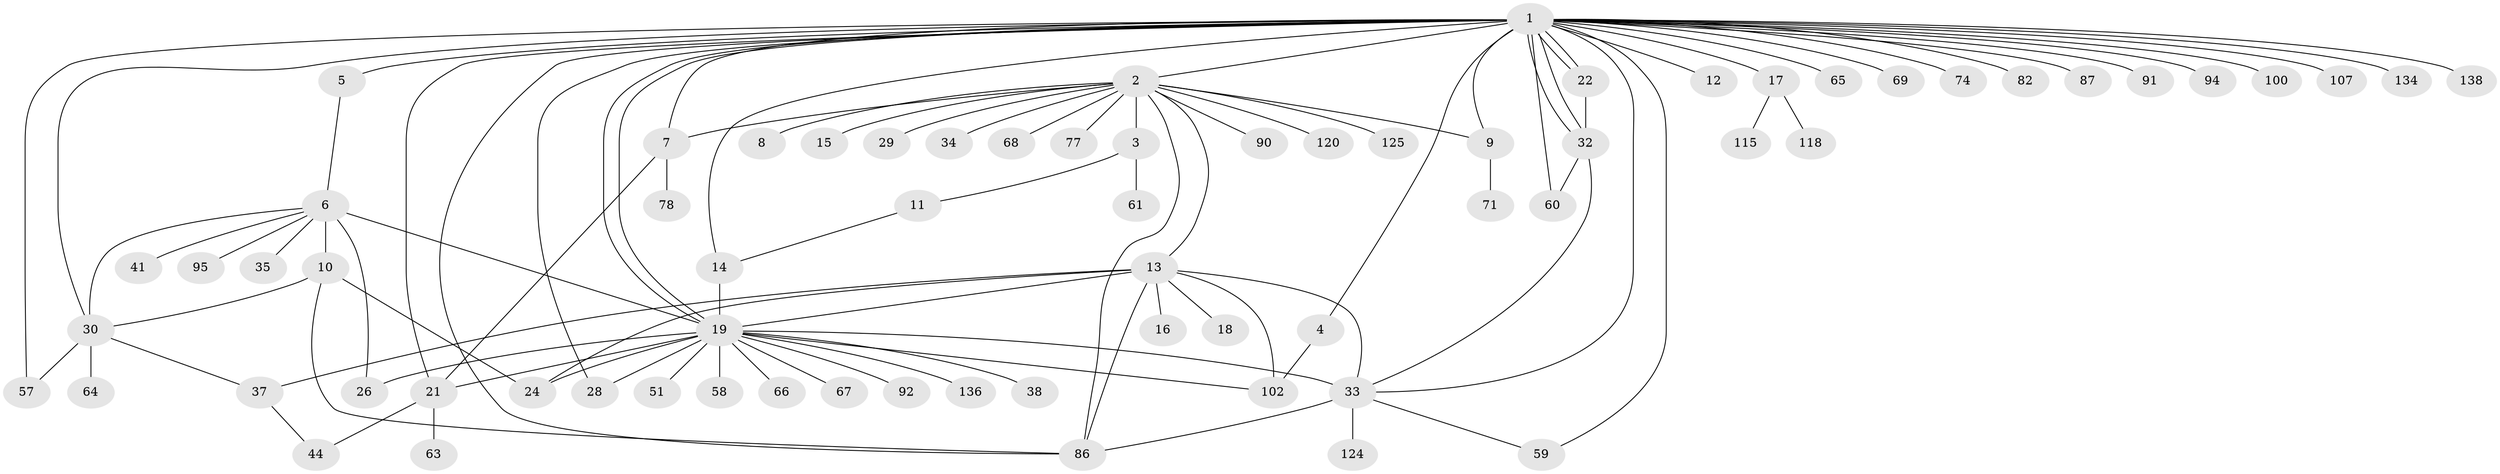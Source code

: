 // original degree distribution, {38: 0.007142857142857143, 15: 0.007142857142857143, 3: 0.10714285714285714, 2: 0.21428571428571427, 9: 0.02142857142857143, 4: 0.03571428571428571, 1: 0.5428571428571428, 13: 0.007142857142857143, 5: 0.02857142857142857, 12: 0.007142857142857143, 22: 0.007142857142857143, 10: 0.007142857142857143, 6: 0.007142857142857143}
// Generated by graph-tools (version 1.1) at 2025/14/03/09/25 04:14:48]
// undirected, 70 vertices, 101 edges
graph export_dot {
graph [start="1"]
  node [color=gray90,style=filled];
  1;
  2;
  3;
  4 [super="+132"];
  5;
  6;
  7;
  8;
  9;
  10;
  11;
  12 [super="+39"];
  13 [super="+70+113+122+97+108+49+55"];
  14 [super="+27+117+25"];
  15;
  16;
  17 [super="+42+83"];
  18;
  19 [super="+76+20+23"];
  21 [super="+110+116+109+52"];
  22;
  24 [super="+137"];
  26 [super="+135+53"];
  28;
  29;
  30 [super="+99+139+93+31+50"];
  32 [super="+96"];
  33 [super="+36+79"];
  34;
  35 [super="+104"];
  37;
  38;
  41;
  44;
  51;
  57 [super="+88+112"];
  58;
  59;
  60;
  61;
  63;
  64;
  65;
  66 [super="+84"];
  67;
  68 [super="+89"];
  69;
  71;
  74;
  77;
  78;
  82;
  86 [super="+130+121+126"];
  87;
  90;
  91;
  92;
  94;
  95;
  100;
  102 [super="+106"];
  107 [super="+114"];
  115;
  118;
  120;
  124;
  125 [super="+131"];
  134;
  136;
  138;
  1 -- 2;
  1 -- 4;
  1 -- 5;
  1 -- 7;
  1 -- 9;
  1 -- 12;
  1 -- 17;
  1 -- 19 [weight=4];
  1 -- 19;
  1 -- 21;
  1 -- 22;
  1 -- 22;
  1 -- 28;
  1 -- 32;
  1 -- 32;
  1 -- 59;
  1 -- 60;
  1 -- 65;
  1 -- 69;
  1 -- 74;
  1 -- 82;
  1 -- 86;
  1 -- 87;
  1 -- 91;
  1 -- 94;
  1 -- 100;
  1 -- 107;
  1 -- 134;
  1 -- 138;
  1 -- 30;
  1 -- 57;
  1 -- 33;
  1 -- 14;
  2 -- 3;
  2 -- 7;
  2 -- 8;
  2 -- 9;
  2 -- 13;
  2 -- 15;
  2 -- 29;
  2 -- 34;
  2 -- 68;
  2 -- 77;
  2 -- 90;
  2 -- 120;
  2 -- 125;
  2 -- 86;
  3 -- 11;
  3 -- 61;
  4 -- 102;
  5 -- 6;
  6 -- 10;
  6 -- 26;
  6 -- 30;
  6 -- 35;
  6 -- 41;
  6 -- 95;
  6 -- 19 [weight=2];
  7 -- 21;
  7 -- 78;
  9 -- 71;
  10 -- 24;
  10 -- 30;
  10 -- 86;
  11 -- 14;
  13 -- 16;
  13 -- 18;
  13 -- 19 [weight=2];
  13 -- 33;
  13 -- 86;
  13 -- 102;
  13 -- 24;
  13 -- 37;
  14 -- 19;
  17 -- 115;
  17 -- 118;
  19 -- 26;
  19 -- 51;
  19 -- 66 [weight=2];
  19 -- 92;
  19 -- 136;
  19 -- 67;
  19 -- 58;
  19 -- 33 [weight=3];
  19 -- 102;
  19 -- 38;
  19 -- 21;
  19 -- 24;
  19 -- 28;
  21 -- 44;
  21 -- 63;
  22 -- 32;
  30 -- 37;
  30 -- 57;
  30 -- 64;
  32 -- 60;
  32 -- 33;
  33 -- 86;
  33 -- 59;
  33 -- 124;
  37 -- 44;
}
